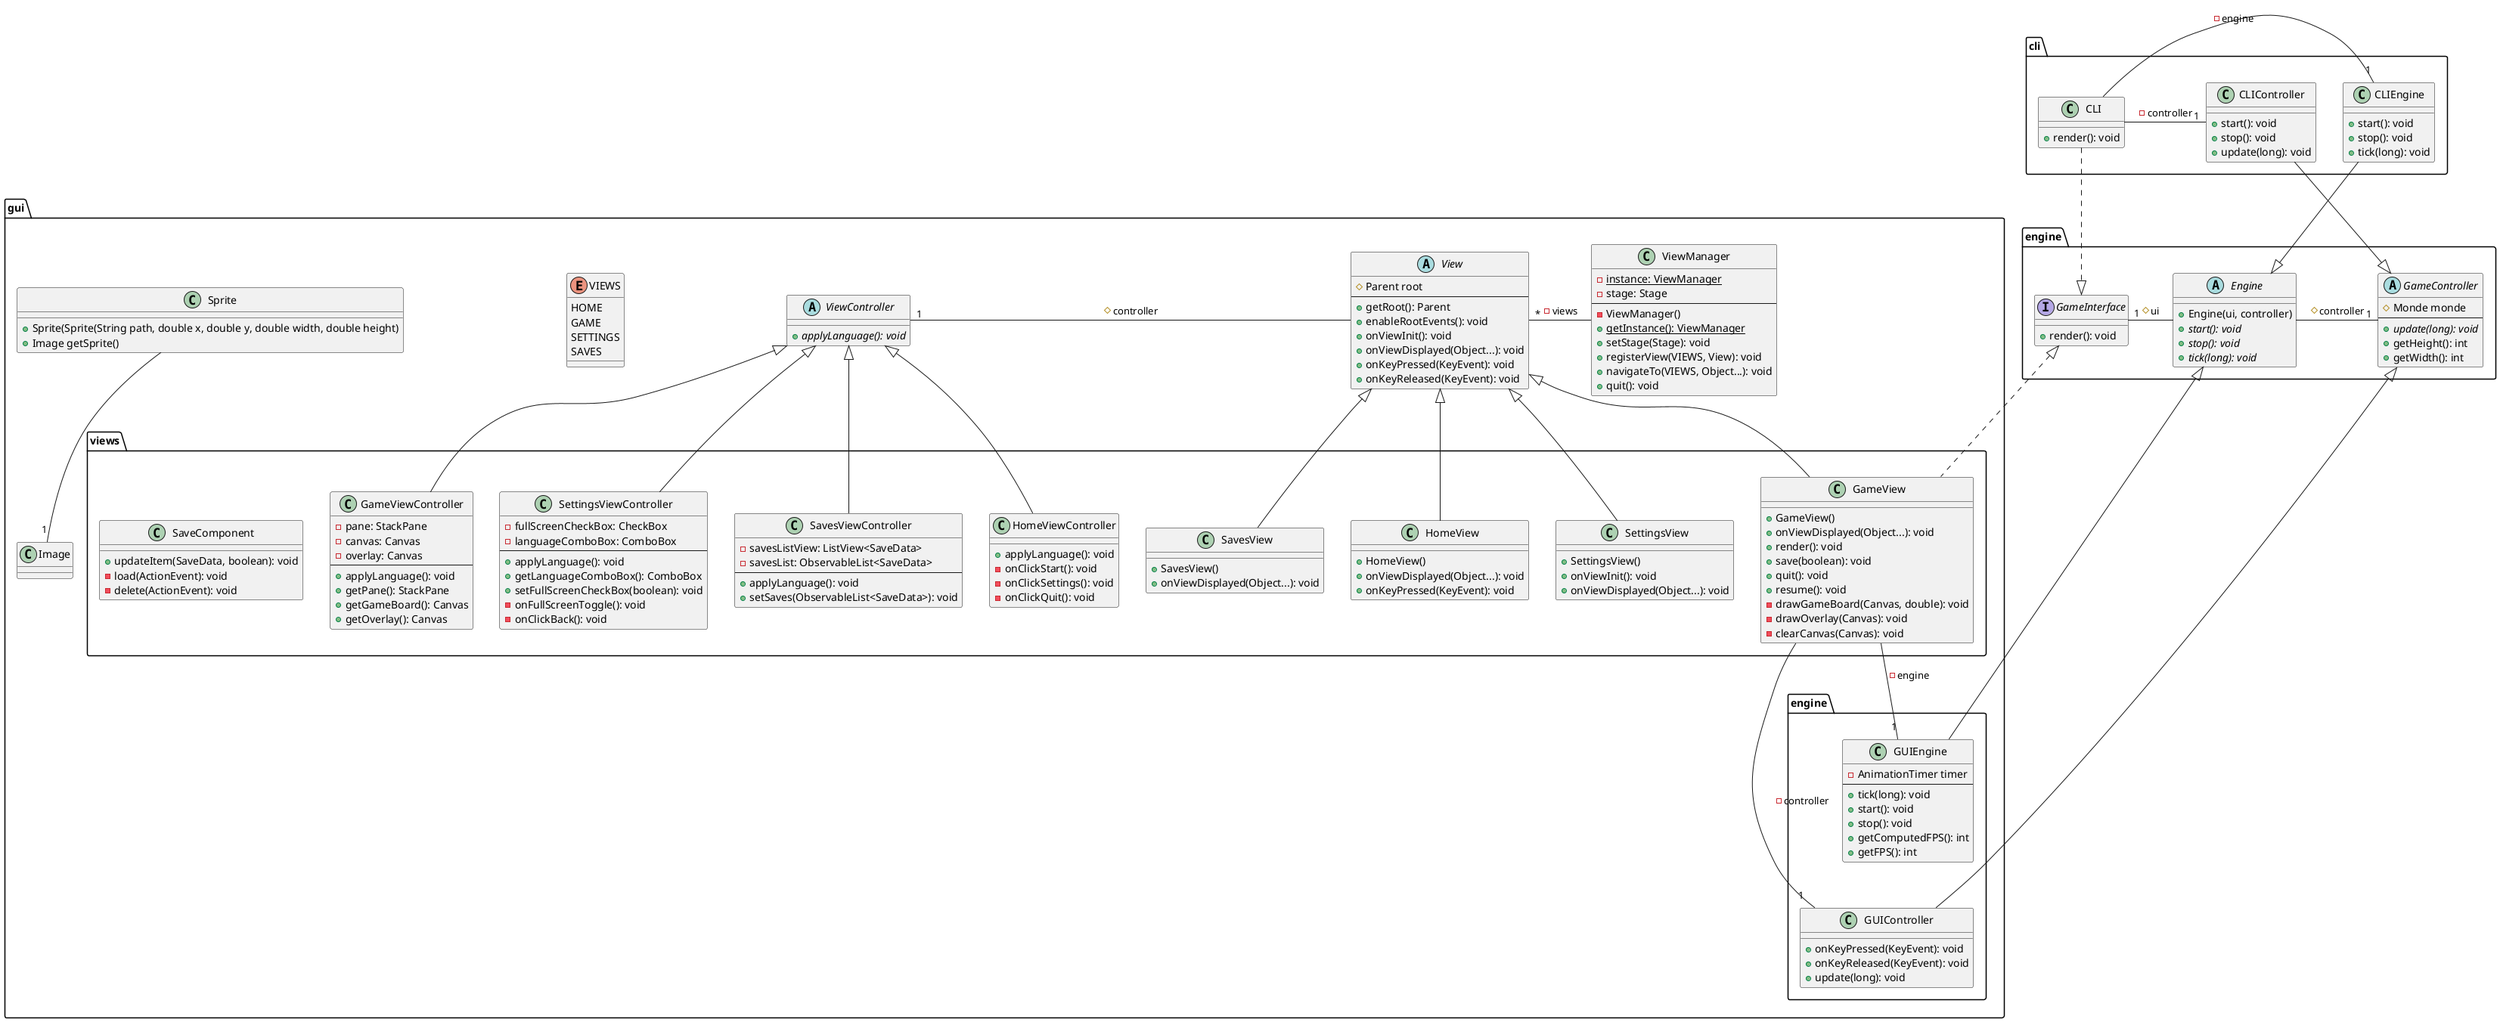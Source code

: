 @startuml

package engine {
    abstract class GameController {
        # Monde monde
        --
        + {abstract} update(long): void
        + getHeight(): int
        + getWidth(): int
    }

    abstract class Engine {
        + Engine(ui, controller)
        + {abstract} start(): void
        + {abstract} stop(): void
        + {abstract} tick(long): void
    }

    interface GameInterface {
        + render(): void
    }
}

package cli {
    class CLIController {
        + start(): void
        + stop(): void
        + update(long): void
    }

    class CLIEngine {
        + start(): void
        + stop(): void
        + tick(long): void
    }

    class CLI {
        + render(): void
    }
}

package gui {
    abstract class View {
        # Parent root
        --
        + getRoot(): Parent
        + enableRootEvents(): void
        + onViewInit(): void
        + onViewDisplayed(Object...): void
        + onKeyPressed(KeyEvent): void
        + onKeyReleased(KeyEvent): void
    }

    abstract class ViewController {
        + {abstract} applyLanguage(): void
    }

    enum VIEWS {
        HOME
        GAME
        SETTINGS
        SAVES
    }

    class ViewManager {
        - {static} instance: ViewManager
        - stage: Stage
        --
        - ViewManager()
        + {static} getInstance(): ViewManager
        + setStage(Stage): void
        + registerView(VIEWS, View): void
        + navigateTo(VIEWS, Object...): void
        + quit(): void
    }

    package views {
        class HomeViewController {
            + applyLanguage(): void
            - onClickStart(): void
            - onClickSettings(): void
            - onClickQuit(): void
        }

        class GameViewController {
            - pane: StackPane
            - canvas: Canvas
            - overlay: Canvas
            --
            + applyLanguage(): void
            + getPane(): StackPane
            + getGameBoard(): Canvas
            + getOverlay(): Canvas
        }

        class SettingsViewController {
            - fullScreenCheckBox: CheckBox
            - languageComboBox: ComboBox
            --
            + applyLanguage(): void
            + getLanguageComboBox(): ComboBox
            + setFullScreenCheckBox(boolean): void
            - onFullScreenToggle(): void
            - onClickBack(): void
        }

        class SavesViewController {
            - savesListView: ListView<SaveData>
            - savesList: ObservableList<SaveData>
            --
            + applyLanguage(): void
            + setSaves(ObservableList<SaveData>): void
        }

        class HomeView {
            + HomeView()
            + onViewDisplayed(Object...): void
            + onKeyPressed(KeyEvent): void
        }

        class GameView {
            + GameView()
            + onViewDisplayed(Object...): void
            + render(): void
            + save(boolean): void
            + quit(): void
            + resume(): void
            - drawGameBoard(Canvas, double): void
            - drawOverlay(Canvas): void
            - clearCanvas(Canvas): void
        }

        class SettingsView {
            + SettingsView()
            + onViewInit(): void
            + onViewDisplayed(Object...): void
        }

        class SavesView {
            + SavesView()
            + onViewDisplayed(Object...): void
        }

        class SaveComponent {
            + updateItem(SaveData, boolean): void
            - load(ActionEvent): void
            - delete(ActionEvent): void
        }
    }

    class Sprite {
        + Sprite(Sprite(String path, double x, double y, double width, double height)
        + Image getSprite()
    }
    Sprite -- "1" Image

    package engine {
        class GUIController {
            + onKeyPressed(KeyEvent): void
            + onKeyReleased(KeyEvent): void
            + update(long): void
        }

        class GUIEngine {
            - AnimationTimer timer
            --
            + tick(long): void
            + start(): void
            + stop(): void
            + getComputedFPS(): int
            + getFPS(): int
        }
    }
}

' engine
Engine -left-"1" GameInterface : # ui
Engine -right-"1" GameController : # controller

' cli
CLIController -down-|> GameController
CLIEngine -down-|> Engine
CLI .down.|> GameInterface
CLI -right-"1" CLIController : - controller
CLI -right-"1" CLIEngine : - engine

' gui
GUIController -up-|> GameController
GUIEngine -up-|> Engine
GameView .up.|> GameInterface
GameView --"1" GUIController : - controller
GameView --"1" GUIEngine : - engine
GUIEngine -down[hidden]- GUIController

View -left-"1" ViewController : # controller
ViewManager -left-"*" View : - views

' gui views
HomeViewController -up-|> ViewController
HomeView -up-|> View
GameViewController -up-|> ViewController
GameView -up-|> View
SettingsViewController -up-|> ViewController
SettingsView -up-|> View
SavesViewController -up-|> ViewController
SavesView -up-|> View

@enduml
